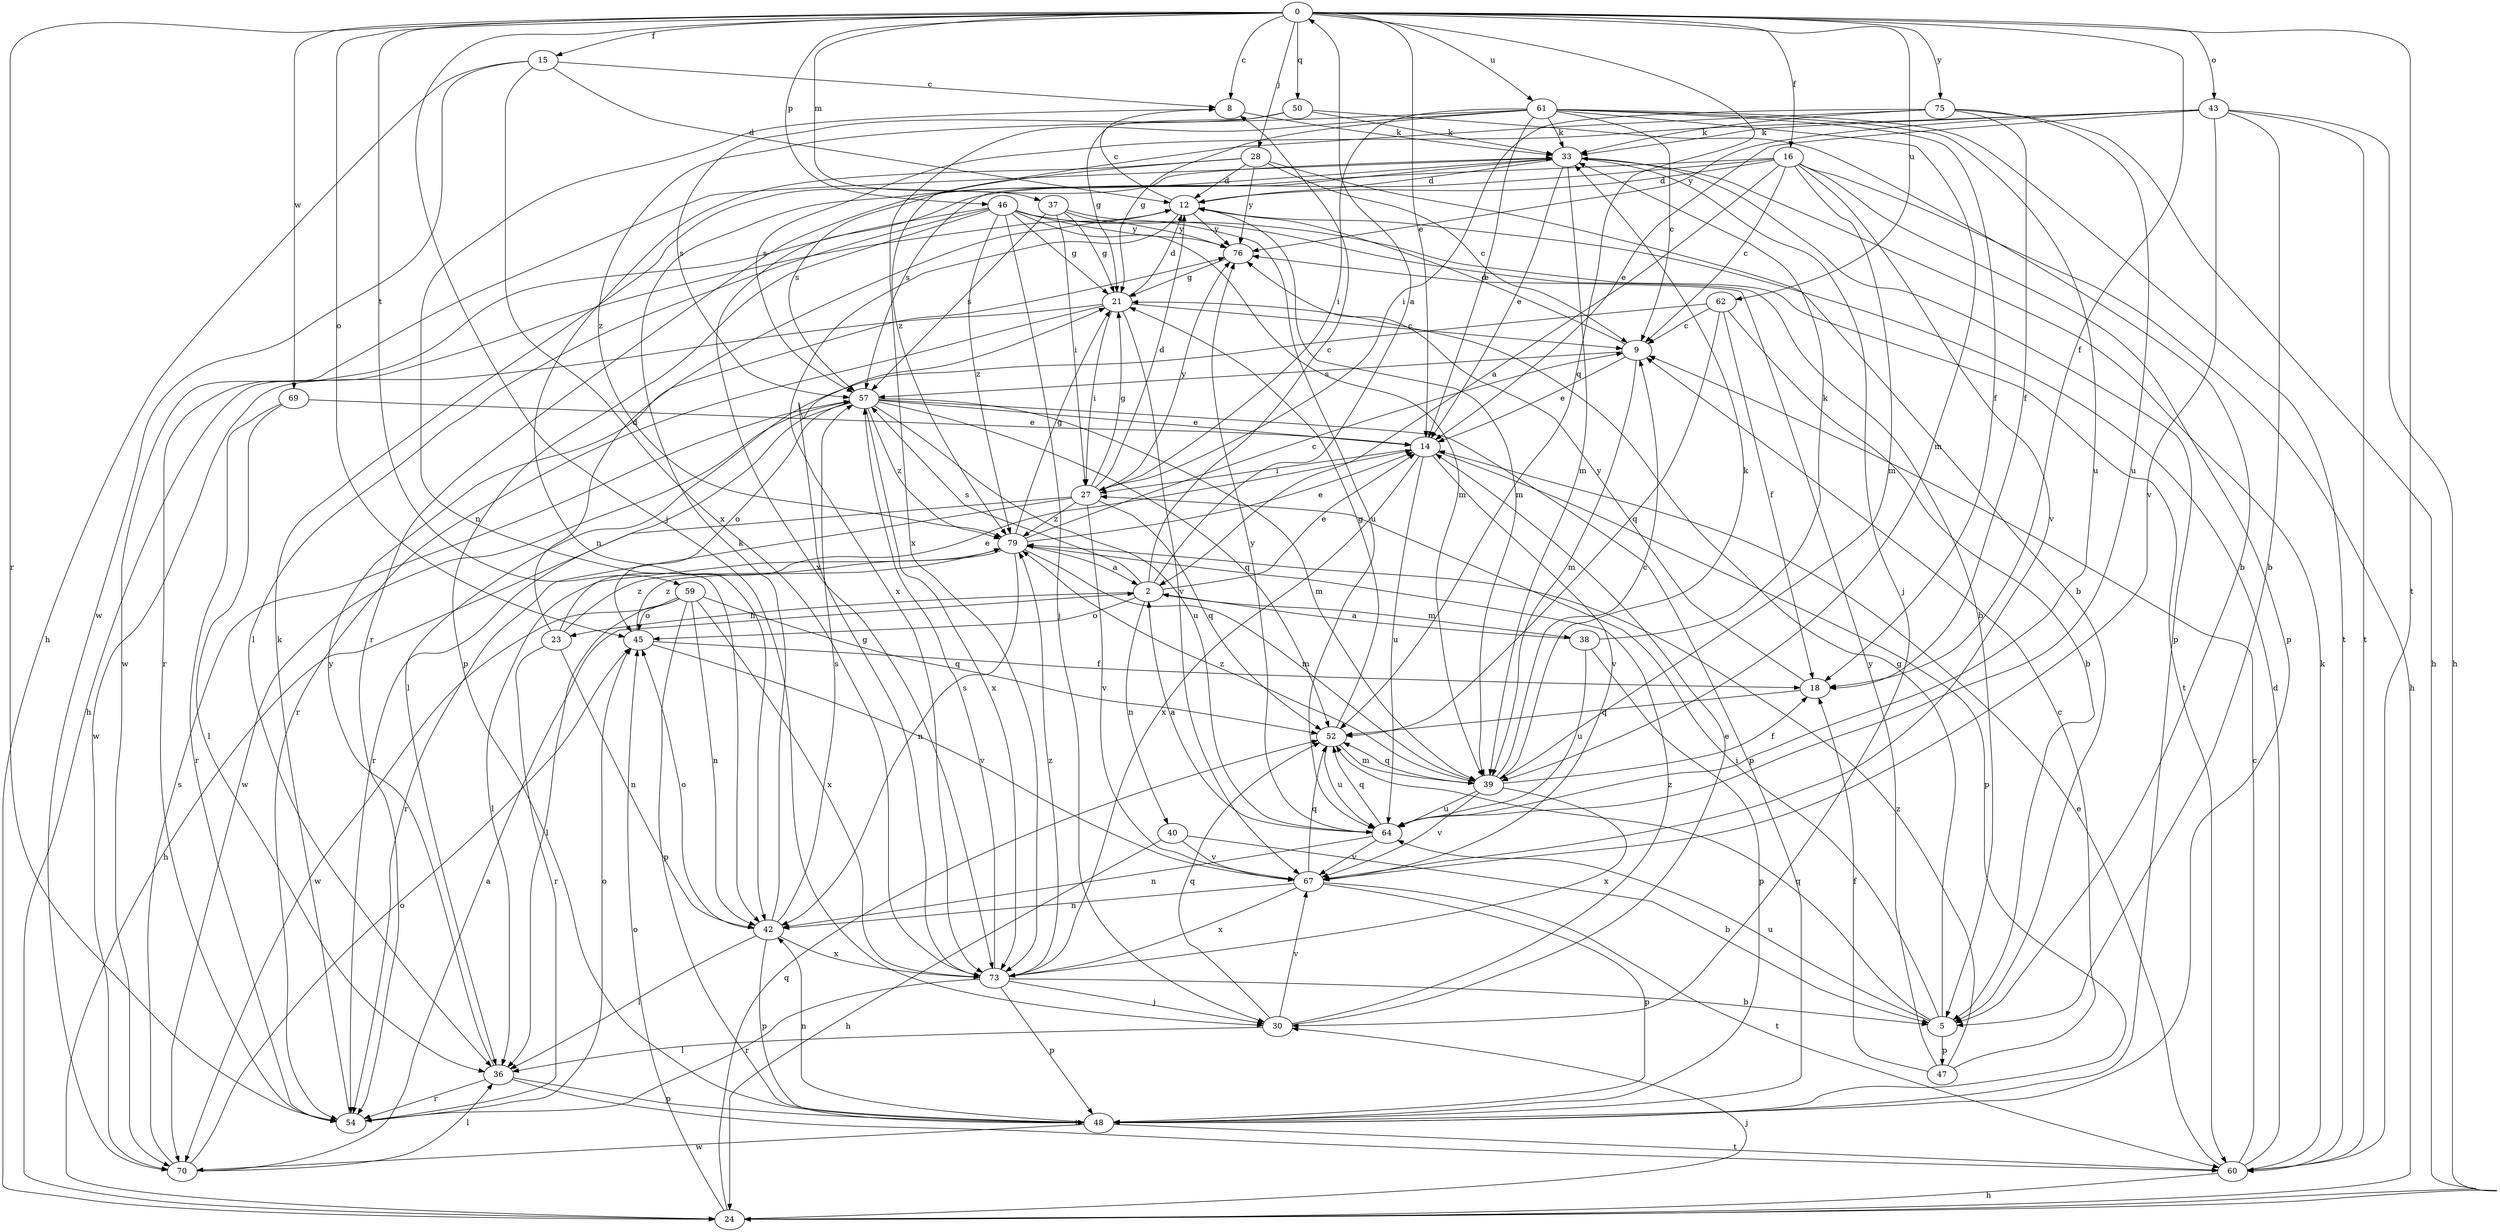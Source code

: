 strict digraph  {
0;
2;
5;
8;
9;
12;
14;
15;
16;
18;
21;
23;
24;
27;
28;
30;
33;
36;
37;
38;
39;
40;
42;
43;
45;
46;
47;
48;
50;
52;
54;
57;
59;
60;
61;
62;
64;
67;
69;
70;
73;
75;
76;
79;
0 -> 8  [label=c];
0 -> 14  [label=e];
0 -> 15  [label=f];
0 -> 16  [label=f];
0 -> 18  [label=f];
0 -> 28  [label=j];
0 -> 30  [label=j];
0 -> 37  [label=m];
0 -> 43  [label=o];
0 -> 45  [label=o];
0 -> 46  [label=p];
0 -> 50  [label=q];
0 -> 52  [label=q];
0 -> 54  [label=r];
0 -> 59  [label=t];
0 -> 60  [label=t];
0 -> 61  [label=u];
0 -> 62  [label=u];
0 -> 69  [label=w];
0 -> 75  [label=y];
2 -> 0  [label=a];
2 -> 8  [label=c];
2 -> 14  [label=e];
2 -> 23  [label=h];
2 -> 38  [label=m];
2 -> 40  [label=n];
2 -> 45  [label=o];
2 -> 57  [label=s];
5 -> 21  [label=g];
5 -> 27  [label=i];
5 -> 47  [label=p];
5 -> 52  [label=q];
5 -> 64  [label=u];
8 -> 33  [label=k];
8 -> 42  [label=n];
9 -> 12  [label=d];
9 -> 14  [label=e];
9 -> 39  [label=m];
9 -> 57  [label=s];
12 -> 8  [label=c];
12 -> 24  [label=h];
12 -> 39  [label=m];
12 -> 73  [label=x];
12 -> 76  [label=y];
14 -> 27  [label=i];
14 -> 48  [label=p];
14 -> 64  [label=u];
14 -> 67  [label=v];
14 -> 73  [label=x];
15 -> 8  [label=c];
15 -> 12  [label=d];
15 -> 24  [label=h];
15 -> 70  [label=w];
15 -> 73  [label=x];
16 -> 2  [label=a];
16 -> 9  [label=c];
16 -> 12  [label=d];
16 -> 24  [label=h];
16 -> 39  [label=m];
16 -> 48  [label=p];
16 -> 54  [label=r];
16 -> 67  [label=v];
16 -> 73  [label=x];
18 -> 52  [label=q];
18 -> 76  [label=y];
21 -> 9  [label=c];
21 -> 12  [label=d];
21 -> 27  [label=i];
21 -> 54  [label=r];
21 -> 67  [label=v];
21 -> 70  [label=w];
23 -> 12  [label=d];
23 -> 14  [label=e];
23 -> 42  [label=n];
23 -> 54  [label=r];
23 -> 79  [label=z];
24 -> 30  [label=j];
24 -> 45  [label=o];
24 -> 52  [label=q];
27 -> 12  [label=d];
27 -> 21  [label=g];
27 -> 24  [label=h];
27 -> 52  [label=q];
27 -> 54  [label=r];
27 -> 67  [label=v];
27 -> 76  [label=y];
27 -> 79  [label=z];
28 -> 5  [label=b];
28 -> 9  [label=c];
28 -> 12  [label=d];
28 -> 42  [label=n];
28 -> 57  [label=s];
28 -> 76  [label=y];
30 -> 14  [label=e];
30 -> 36  [label=l];
30 -> 52  [label=q];
30 -> 67  [label=v];
30 -> 79  [label=z];
33 -> 12  [label=d];
33 -> 14  [label=e];
33 -> 30  [label=j];
33 -> 39  [label=m];
33 -> 48  [label=p];
33 -> 57  [label=s];
33 -> 70  [label=w];
36 -> 48  [label=p];
36 -> 54  [label=r];
36 -> 60  [label=t];
36 -> 76  [label=y];
37 -> 21  [label=g];
37 -> 27  [label=i];
37 -> 57  [label=s];
37 -> 64  [label=u];
37 -> 76  [label=y];
38 -> 2  [label=a];
38 -> 33  [label=k];
38 -> 48  [label=p];
38 -> 64  [label=u];
39 -> 9  [label=c];
39 -> 18  [label=f];
39 -> 33  [label=k];
39 -> 52  [label=q];
39 -> 64  [label=u];
39 -> 67  [label=v];
39 -> 73  [label=x];
39 -> 79  [label=z];
40 -> 5  [label=b];
40 -> 24  [label=h];
40 -> 67  [label=v];
42 -> 33  [label=k];
42 -> 36  [label=l];
42 -> 45  [label=o];
42 -> 48  [label=p];
42 -> 57  [label=s];
42 -> 73  [label=x];
43 -> 5  [label=b];
43 -> 14  [label=e];
43 -> 24  [label=h];
43 -> 33  [label=k];
43 -> 57  [label=s];
43 -> 60  [label=t];
43 -> 67  [label=v];
43 -> 76  [label=y];
45 -> 18  [label=f];
45 -> 67  [label=v];
45 -> 79  [label=z];
46 -> 5  [label=b];
46 -> 21  [label=g];
46 -> 30  [label=j];
46 -> 36  [label=l];
46 -> 39  [label=m];
46 -> 48  [label=p];
46 -> 54  [label=r];
46 -> 60  [label=t];
46 -> 76  [label=y];
46 -> 79  [label=z];
47 -> 9  [label=c];
47 -> 18  [label=f];
47 -> 76  [label=y];
47 -> 79  [label=z];
48 -> 42  [label=n];
48 -> 60  [label=t];
48 -> 70  [label=w];
50 -> 5  [label=b];
50 -> 21  [label=g];
50 -> 33  [label=k];
50 -> 57  [label=s];
52 -> 21  [label=g];
52 -> 39  [label=m];
52 -> 64  [label=u];
54 -> 33  [label=k];
54 -> 45  [label=o];
57 -> 14  [label=e];
57 -> 39  [label=m];
57 -> 45  [label=o];
57 -> 48  [label=p];
57 -> 52  [label=q];
57 -> 54  [label=r];
57 -> 64  [label=u];
57 -> 70  [label=w];
57 -> 73  [label=x];
57 -> 79  [label=z];
59 -> 36  [label=l];
59 -> 42  [label=n];
59 -> 45  [label=o];
59 -> 48  [label=p];
59 -> 52  [label=q];
59 -> 70  [label=w];
59 -> 73  [label=x];
60 -> 9  [label=c];
60 -> 12  [label=d];
60 -> 14  [label=e];
60 -> 24  [label=h];
60 -> 33  [label=k];
61 -> 9  [label=c];
61 -> 14  [label=e];
61 -> 18  [label=f];
61 -> 21  [label=g];
61 -> 27  [label=i];
61 -> 33  [label=k];
61 -> 39  [label=m];
61 -> 60  [label=t];
61 -> 64  [label=u];
61 -> 73  [label=x];
61 -> 79  [label=z];
62 -> 5  [label=b];
62 -> 9  [label=c];
62 -> 18  [label=f];
62 -> 36  [label=l];
62 -> 52  [label=q];
64 -> 2  [label=a];
64 -> 42  [label=n];
64 -> 52  [label=q];
64 -> 67  [label=v];
64 -> 76  [label=y];
67 -> 42  [label=n];
67 -> 48  [label=p];
67 -> 52  [label=q];
67 -> 60  [label=t];
67 -> 73  [label=x];
69 -> 14  [label=e];
69 -> 36  [label=l];
69 -> 54  [label=r];
70 -> 2  [label=a];
70 -> 36  [label=l];
70 -> 45  [label=o];
70 -> 57  [label=s];
73 -> 5  [label=b];
73 -> 21  [label=g];
73 -> 30  [label=j];
73 -> 48  [label=p];
73 -> 54  [label=r];
73 -> 57  [label=s];
73 -> 79  [label=z];
75 -> 18  [label=f];
75 -> 24  [label=h];
75 -> 27  [label=i];
75 -> 33  [label=k];
75 -> 64  [label=u];
75 -> 79  [label=z];
76 -> 21  [label=g];
79 -> 2  [label=a];
79 -> 9  [label=c];
79 -> 14  [label=e];
79 -> 21  [label=g];
79 -> 36  [label=l];
79 -> 39  [label=m];
79 -> 42  [label=n];
}
